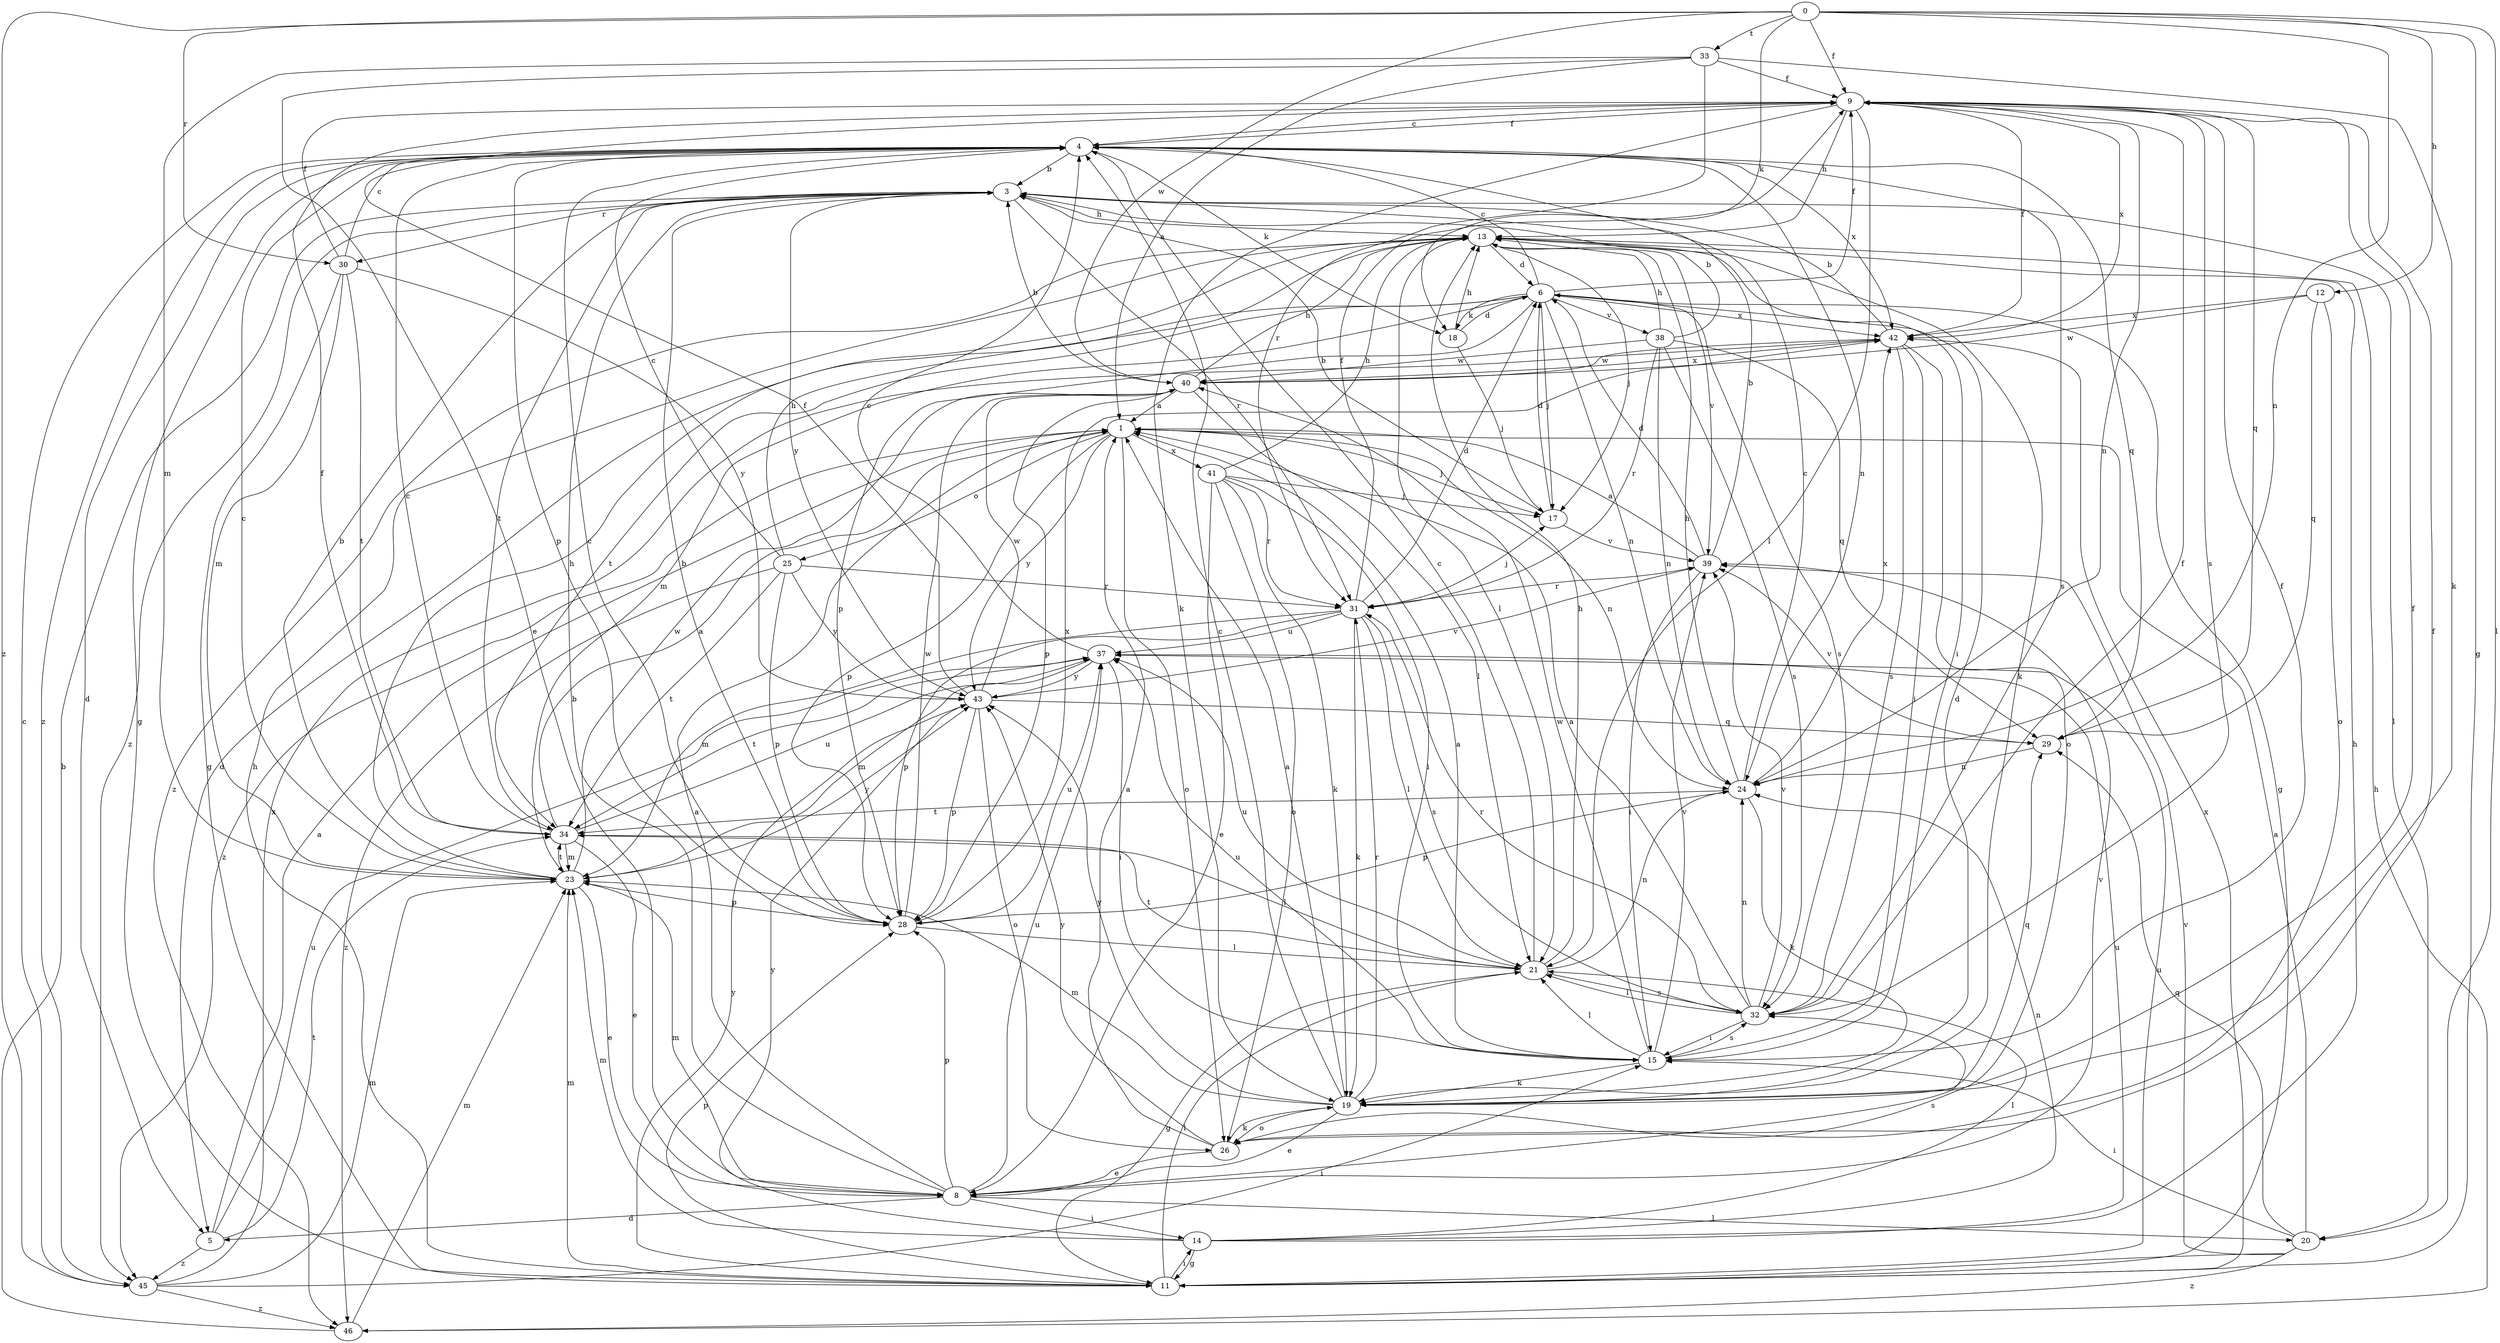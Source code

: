 strict digraph  {
0;
1;
3;
4;
5;
6;
8;
9;
11;
12;
13;
14;
15;
17;
18;
19;
20;
21;
23;
24;
25;
26;
28;
29;
30;
31;
32;
33;
34;
37;
38;
39;
40;
41;
42;
43;
45;
46;
0 -> 9  [label=f];
0 -> 11  [label=g];
0 -> 12  [label=h];
0 -> 18  [label=k];
0 -> 20  [label=l];
0 -> 24  [label=n];
0 -> 30  [label=r];
0 -> 33  [label=t];
0 -> 40  [label=w];
0 -> 45  [label=z];
1 -> 17  [label=j];
1 -> 24  [label=n];
1 -> 25  [label=o];
1 -> 26  [label=o];
1 -> 28  [label=p];
1 -> 41  [label=x];
1 -> 43  [label=y];
1 -> 45  [label=z];
3 -> 13  [label=h];
3 -> 20  [label=l];
3 -> 30  [label=r];
3 -> 31  [label=r];
3 -> 34  [label=t];
3 -> 43  [label=y];
3 -> 45  [label=z];
4 -> 3  [label=b];
4 -> 5  [label=d];
4 -> 9  [label=f];
4 -> 11  [label=g];
4 -> 18  [label=k];
4 -> 24  [label=n];
4 -> 28  [label=p];
4 -> 29  [label=q];
4 -> 32  [label=s];
4 -> 42  [label=x];
4 -> 45  [label=z];
5 -> 1  [label=a];
5 -> 34  [label=t];
5 -> 37  [label=u];
5 -> 45  [label=z];
6 -> 4  [label=c];
6 -> 5  [label=d];
6 -> 9  [label=f];
6 -> 11  [label=g];
6 -> 17  [label=j];
6 -> 18  [label=k];
6 -> 23  [label=m];
6 -> 24  [label=n];
6 -> 28  [label=p];
6 -> 32  [label=s];
6 -> 34  [label=t];
6 -> 38  [label=v];
6 -> 42  [label=x];
8 -> 1  [label=a];
8 -> 3  [label=b];
8 -> 5  [label=d];
8 -> 14  [label=i];
8 -> 20  [label=l];
8 -> 23  [label=m];
8 -> 28  [label=p];
8 -> 32  [label=s];
8 -> 37  [label=u];
8 -> 39  [label=v];
9 -> 4  [label=c];
9 -> 13  [label=h];
9 -> 19  [label=k];
9 -> 21  [label=l];
9 -> 24  [label=n];
9 -> 29  [label=q];
9 -> 32  [label=s];
9 -> 42  [label=x];
11 -> 13  [label=h];
11 -> 14  [label=i];
11 -> 21  [label=l];
11 -> 23  [label=m];
11 -> 28  [label=p];
11 -> 37  [label=u];
11 -> 39  [label=v];
11 -> 42  [label=x];
11 -> 43  [label=y];
12 -> 26  [label=o];
12 -> 29  [label=q];
12 -> 40  [label=w];
12 -> 42  [label=x];
13 -> 6  [label=d];
13 -> 15  [label=i];
13 -> 17  [label=j];
13 -> 19  [label=k];
13 -> 21  [label=l];
13 -> 39  [label=v];
13 -> 46  [label=z];
14 -> 11  [label=g];
14 -> 13  [label=h];
14 -> 21  [label=l];
14 -> 23  [label=m];
14 -> 24  [label=n];
14 -> 37  [label=u];
14 -> 43  [label=y];
15 -> 1  [label=a];
15 -> 9  [label=f];
15 -> 19  [label=k];
15 -> 21  [label=l];
15 -> 32  [label=s];
15 -> 37  [label=u];
15 -> 39  [label=v];
15 -> 40  [label=w];
17 -> 3  [label=b];
17 -> 6  [label=d];
17 -> 39  [label=v];
18 -> 6  [label=d];
18 -> 13  [label=h];
18 -> 17  [label=j];
19 -> 1  [label=a];
19 -> 4  [label=c];
19 -> 6  [label=d];
19 -> 8  [label=e];
19 -> 9  [label=f];
19 -> 23  [label=m];
19 -> 26  [label=o];
19 -> 29  [label=q];
19 -> 31  [label=r];
19 -> 43  [label=y];
20 -> 1  [label=a];
20 -> 15  [label=i];
20 -> 29  [label=q];
20 -> 46  [label=z];
21 -> 4  [label=c];
21 -> 11  [label=g];
21 -> 13  [label=h];
21 -> 24  [label=n];
21 -> 32  [label=s];
21 -> 34  [label=t];
21 -> 37  [label=u];
23 -> 3  [label=b];
23 -> 4  [label=c];
23 -> 8  [label=e];
23 -> 13  [label=h];
23 -> 28  [label=p];
23 -> 34  [label=t];
23 -> 40  [label=w];
23 -> 43  [label=y];
24 -> 4  [label=c];
24 -> 13  [label=h];
24 -> 19  [label=k];
24 -> 28  [label=p];
24 -> 34  [label=t];
24 -> 42  [label=x];
25 -> 4  [label=c];
25 -> 13  [label=h];
25 -> 28  [label=p];
25 -> 31  [label=r];
25 -> 34  [label=t];
25 -> 43  [label=y];
25 -> 46  [label=z];
26 -> 1  [label=a];
26 -> 8  [label=e];
26 -> 9  [label=f];
26 -> 19  [label=k];
26 -> 43  [label=y];
28 -> 3  [label=b];
28 -> 4  [label=c];
28 -> 21  [label=l];
28 -> 37  [label=u];
28 -> 40  [label=w];
28 -> 42  [label=x];
29 -> 24  [label=n];
29 -> 39  [label=v];
30 -> 4  [label=c];
30 -> 9  [label=f];
30 -> 11  [label=g];
30 -> 23  [label=m];
30 -> 34  [label=t];
30 -> 43  [label=y];
31 -> 6  [label=d];
31 -> 9  [label=f];
31 -> 17  [label=j];
31 -> 19  [label=k];
31 -> 21  [label=l];
31 -> 23  [label=m];
31 -> 28  [label=p];
31 -> 32  [label=s];
31 -> 37  [label=u];
32 -> 1  [label=a];
32 -> 9  [label=f];
32 -> 15  [label=i];
32 -> 21  [label=l];
32 -> 24  [label=n];
32 -> 31  [label=r];
32 -> 39  [label=v];
33 -> 1  [label=a];
33 -> 8  [label=e];
33 -> 9  [label=f];
33 -> 19  [label=k];
33 -> 23  [label=m];
33 -> 31  [label=r];
34 -> 1  [label=a];
34 -> 4  [label=c];
34 -> 8  [label=e];
34 -> 9  [label=f];
34 -> 21  [label=l];
34 -> 23  [label=m];
34 -> 37  [label=u];
37 -> 4  [label=c];
37 -> 15  [label=i];
37 -> 23  [label=m];
37 -> 34  [label=t];
37 -> 43  [label=y];
38 -> 3  [label=b];
38 -> 13  [label=h];
38 -> 24  [label=n];
38 -> 29  [label=q];
38 -> 31  [label=r];
38 -> 32  [label=s];
38 -> 40  [label=w];
39 -> 1  [label=a];
39 -> 3  [label=b];
39 -> 6  [label=d];
39 -> 15  [label=i];
39 -> 31  [label=r];
40 -> 1  [label=a];
40 -> 3  [label=b];
40 -> 13  [label=h];
40 -> 21  [label=l];
40 -> 28  [label=p];
40 -> 42  [label=x];
41 -> 8  [label=e];
41 -> 13  [label=h];
41 -> 15  [label=i];
41 -> 17  [label=j];
41 -> 19  [label=k];
41 -> 26  [label=o];
41 -> 31  [label=r];
42 -> 3  [label=b];
42 -> 9  [label=f];
42 -> 15  [label=i];
42 -> 26  [label=o];
42 -> 32  [label=s];
42 -> 40  [label=w];
43 -> 9  [label=f];
43 -> 26  [label=o];
43 -> 28  [label=p];
43 -> 29  [label=q];
43 -> 39  [label=v];
43 -> 40  [label=w];
45 -> 4  [label=c];
45 -> 15  [label=i];
45 -> 23  [label=m];
45 -> 42  [label=x];
45 -> 46  [label=z];
46 -> 3  [label=b];
46 -> 13  [label=h];
46 -> 23  [label=m];
}
